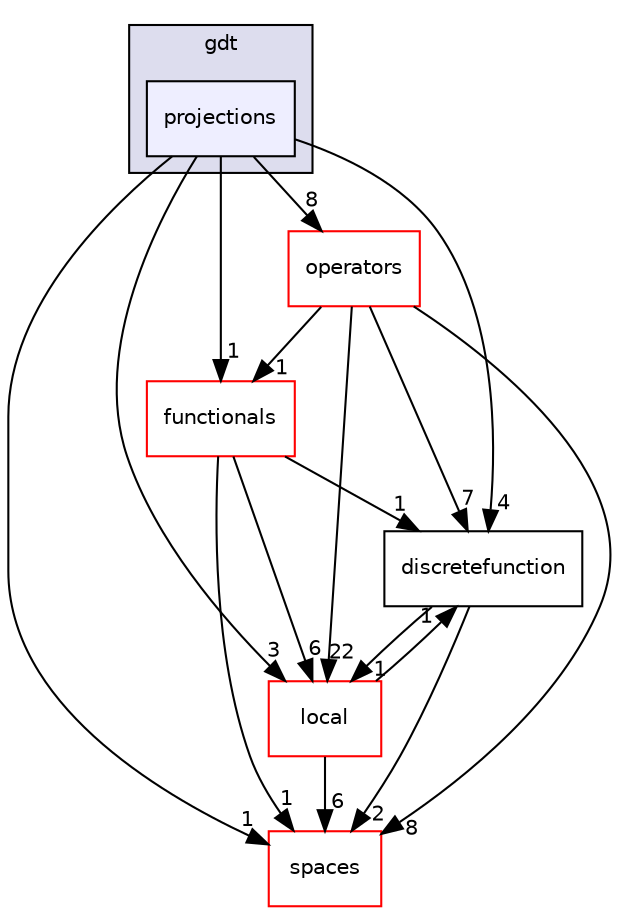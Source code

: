 digraph "projections" {
  compound=true
  node [ fontsize="10", fontname="Helvetica"];
  edge [ labelfontsize="10", labelfontname="Helvetica"];
  subgraph clusterdir_f1992dd472896fb89117bdc8155a3e1c {
    graph [ bgcolor="#ddddee", pencolor="black", label="gdt" fontname="Helvetica", fontsize="10", URL="dir_f1992dd472896fb89117bdc8155a3e1c.html"]
  dir_2354bf4875ad6407b07178770768fbc9 [shape=box, label="projections", style="filled", fillcolor="#eeeeff", pencolor="black", URL="dir_2354bf4875ad6407b07178770768fbc9.html"];
  }
  dir_91b47eb1f5534b791b2db4e72c4ced9d [shape=box label="operators" fillcolor="white" style="filled" color="red" URL="dir_91b47eb1f5534b791b2db4e72c4ced9d.html"];
  dir_0e08db9718cdc017276840d0b5dc9bb6 [shape=box label="discretefunction" URL="dir_0e08db9718cdc017276840d0b5dc9bb6.html"];
  dir_b88ba22195be87413f0714aa36685cef [shape=box label="functionals" fillcolor="white" style="filled" color="red" URL="dir_b88ba22195be87413f0714aa36685cef.html"];
  dir_c10f7938b13dcbddf851adbb235e7250 [shape=box label="spaces" fillcolor="white" style="filled" color="red" URL="dir_c10f7938b13dcbddf851adbb235e7250.html"];
  dir_7df66b530ab698acb840d3fba4a971eb [shape=box label="local" fillcolor="white" style="filled" color="red" URL="dir_7df66b530ab698acb840d3fba4a971eb.html"];
  dir_91b47eb1f5534b791b2db4e72c4ced9d->dir_0e08db9718cdc017276840d0b5dc9bb6 [headlabel="7", labeldistance=1.5 headhref="dir_000005_000022.html"];
  dir_91b47eb1f5534b791b2db4e72c4ced9d->dir_b88ba22195be87413f0714aa36685cef [headlabel="1", labeldistance=1.5 headhref="dir_000005_000014.html"];
  dir_91b47eb1f5534b791b2db4e72c4ced9d->dir_c10f7938b13dcbddf851adbb235e7250 [headlabel="8", labeldistance=1.5 headhref="dir_000005_000007.html"];
  dir_91b47eb1f5534b791b2db4e72c4ced9d->dir_7df66b530ab698acb840d3fba4a971eb [headlabel="22", labeldistance=1.5 headhref="dir_000005_000017.html"];
  dir_0e08db9718cdc017276840d0b5dc9bb6->dir_c10f7938b13dcbddf851adbb235e7250 [headlabel="2", labeldistance=1.5 headhref="dir_000022_000007.html"];
  dir_0e08db9718cdc017276840d0b5dc9bb6->dir_7df66b530ab698acb840d3fba4a971eb [headlabel="1", labeldistance=1.5 headhref="dir_000022_000017.html"];
  dir_b88ba22195be87413f0714aa36685cef->dir_0e08db9718cdc017276840d0b5dc9bb6 [headlabel="1", labeldistance=1.5 headhref="dir_000014_000022.html"];
  dir_b88ba22195be87413f0714aa36685cef->dir_c10f7938b13dcbddf851adbb235e7250 [headlabel="1", labeldistance=1.5 headhref="dir_000014_000007.html"];
  dir_b88ba22195be87413f0714aa36685cef->dir_7df66b530ab698acb840d3fba4a971eb [headlabel="6", labeldistance=1.5 headhref="dir_000014_000017.html"];
  dir_2354bf4875ad6407b07178770768fbc9->dir_91b47eb1f5534b791b2db4e72c4ced9d [headlabel="8", labeldistance=1.5 headhref="dir_000026_000005.html"];
  dir_2354bf4875ad6407b07178770768fbc9->dir_0e08db9718cdc017276840d0b5dc9bb6 [headlabel="4", labeldistance=1.5 headhref="dir_000026_000022.html"];
  dir_2354bf4875ad6407b07178770768fbc9->dir_b88ba22195be87413f0714aa36685cef [headlabel="1", labeldistance=1.5 headhref="dir_000026_000014.html"];
  dir_2354bf4875ad6407b07178770768fbc9->dir_c10f7938b13dcbddf851adbb235e7250 [headlabel="1", labeldistance=1.5 headhref="dir_000026_000007.html"];
  dir_2354bf4875ad6407b07178770768fbc9->dir_7df66b530ab698acb840d3fba4a971eb [headlabel="3", labeldistance=1.5 headhref="dir_000026_000017.html"];
  dir_7df66b530ab698acb840d3fba4a971eb->dir_0e08db9718cdc017276840d0b5dc9bb6 [headlabel="1", labeldistance=1.5 headhref="dir_000017_000022.html"];
  dir_7df66b530ab698acb840d3fba4a971eb->dir_c10f7938b13dcbddf851adbb235e7250 [headlabel="6", labeldistance=1.5 headhref="dir_000017_000007.html"];
}

